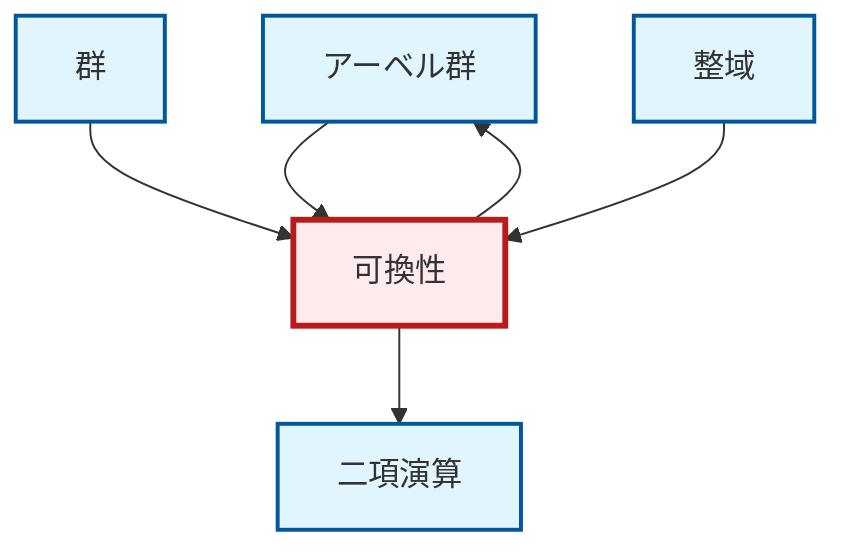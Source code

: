 graph TD
    classDef definition fill:#e1f5fe,stroke:#01579b,stroke-width:2px
    classDef theorem fill:#f3e5f5,stroke:#4a148c,stroke-width:2px
    classDef axiom fill:#fff3e0,stroke:#e65100,stroke-width:2px
    classDef example fill:#e8f5e9,stroke:#1b5e20,stroke-width:2px
    classDef current fill:#ffebee,stroke:#b71c1c,stroke-width:3px
    def-abelian-group["アーベル群"]:::definition
    def-integral-domain["整域"]:::definition
    def-binary-operation["二項演算"]:::definition
    def-commutativity["可換性"]:::definition
    def-group["群"]:::definition
    def-commutativity --> def-abelian-group
    def-commutativity --> def-binary-operation
    def-group --> def-commutativity
    def-abelian-group --> def-commutativity
    def-integral-domain --> def-commutativity
    class def-commutativity current